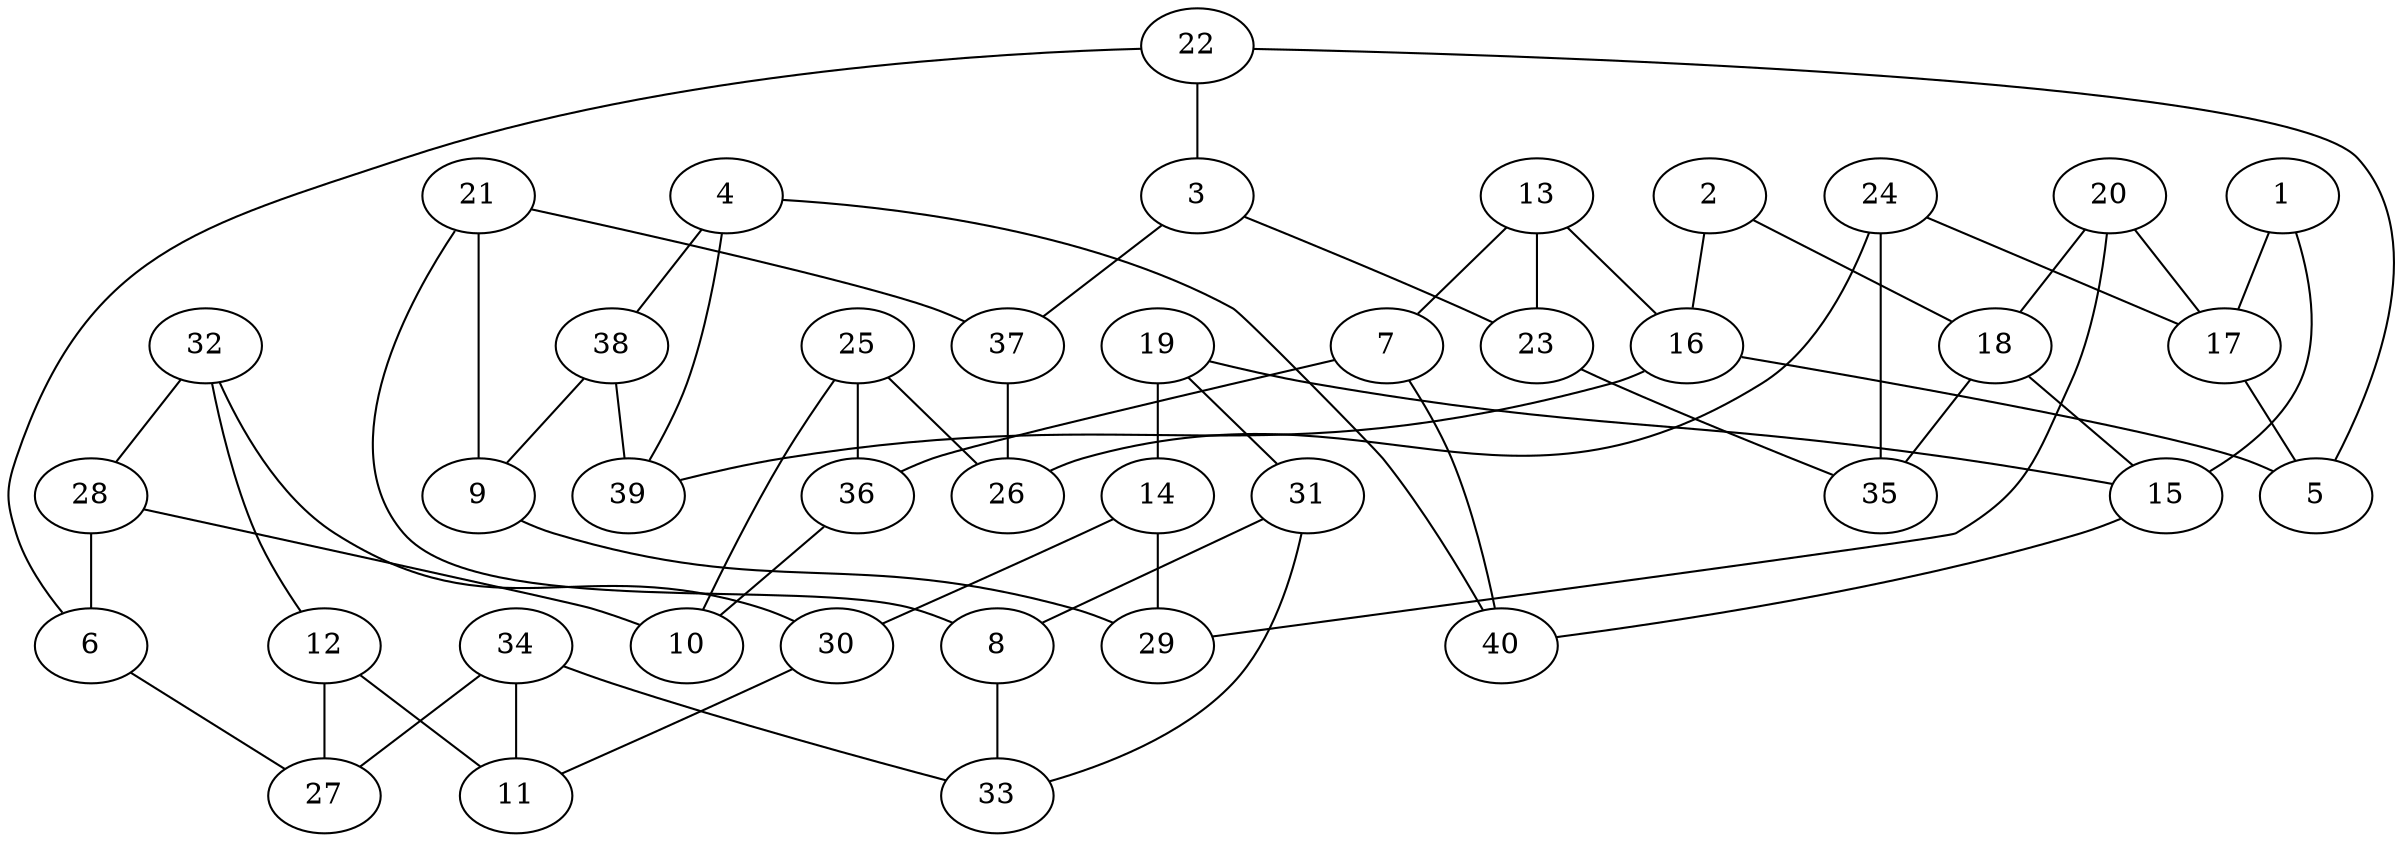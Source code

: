 graph G {
22 -- 3;
22 -- 5;
22 -- 6;
4 -- 40;
4 -- 39;
4 -- 38;
21 -- 37;
21 -- 8;
21 -- 9;
25 -- 26;
25 -- 36;
25 -- 10;
34 -- 27;
34 -- 33;
34 -- 11;
32 -- 28;
32 -- 30;
32 -- 12;
19 -- 31;
19 -- 14;
19 -- 15;
20 -- 29;
20 -- 17;
20 -- 18;
13 -- 16;
13 -- 7;
13 -- 23;
24 -- 35;
24 -- 17;
24 -- 26;
28 -- 10;
28 -- 6;
3 -- 37;
3 -- 23;
31 -- 33;
31 -- 8;
38 -- 9;
38 -- 39;
14 -- 29;
14 -- 30;
18 -- 35;
18 -- 15;
12 -- 27;
12 -- 11;
7 -- 40;
7 -- 36;
16 -- 5;
16 -- 39;
37 -- 26;
17 -- 5;
15 -- 40;
6 -- 27;
23 -- 35;
30 -- 11;
36 -- 10;
8 -- 33;
9 -- 29;
1 -- 15;
2 -- 16;
1 -- 17;
2 -- 18;
}